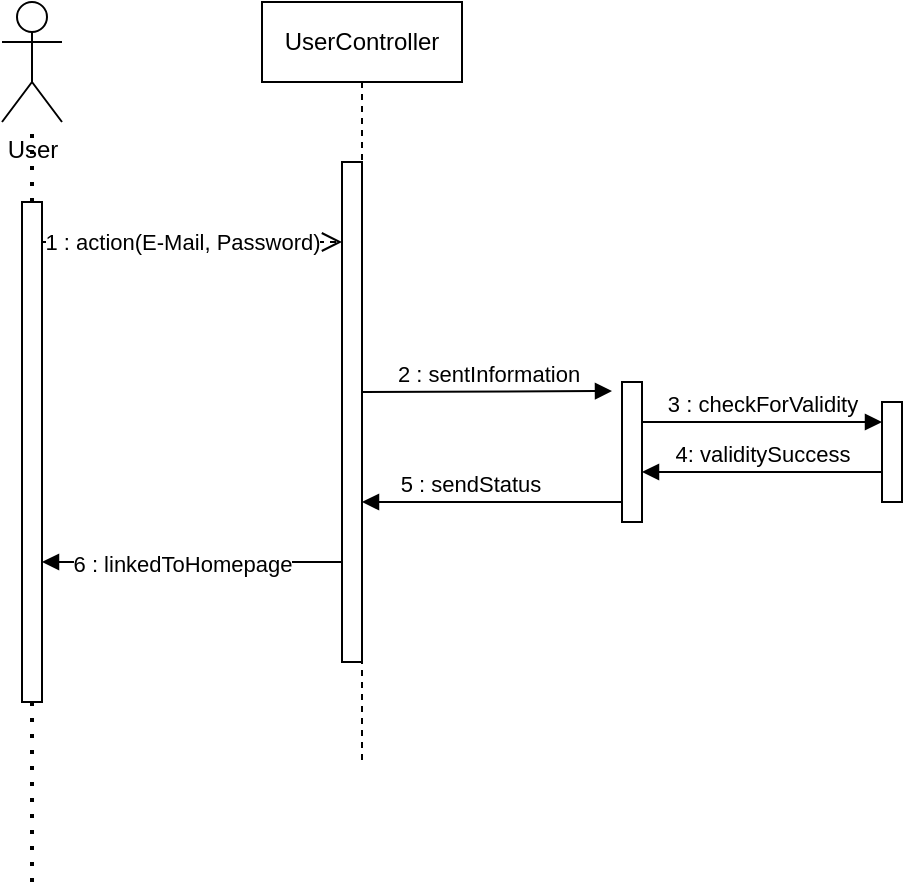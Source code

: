 <mxfile version="22.0.8" type="github">
  <diagram name="Page-1" id="2YBvvXClWsGukQMizWep">
    <mxGraphModel dx="521" dy="557" grid="1" gridSize="10" guides="1" tooltips="1" connect="1" arrows="1" fold="1" page="1" pageScale="1" pageWidth="850" pageHeight="1100" math="0" shadow="0">
      <root>
        <mxCell id="0" />
        <mxCell id="1" parent="0" />
        <mxCell id="aM9ryv3xv72pqoxQDRHE-1" value="UserController" style="shape=umlLifeline;perimeter=lifelinePerimeter;whiteSpace=wrap;html=1;container=0;dropTarget=0;collapsible=0;recursiveResize=0;outlineConnect=0;portConstraint=eastwest;newEdgeStyle={&quot;edgeStyle&quot;:&quot;elbowEdgeStyle&quot;,&quot;elbow&quot;:&quot;vertical&quot;,&quot;curved&quot;:0,&quot;rounded&quot;:0};" parent="1" vertex="1">
          <mxGeometry x="140" y="30" width="100" height="380" as="geometry" />
        </mxCell>
        <mxCell id="aM9ryv3xv72pqoxQDRHE-2" value="" style="html=1;points=[];perimeter=orthogonalPerimeter;outlineConnect=0;targetShapes=umlLifeline;portConstraint=eastwest;newEdgeStyle={&quot;edgeStyle&quot;:&quot;elbowEdgeStyle&quot;,&quot;elbow&quot;:&quot;vertical&quot;,&quot;curved&quot;:0,&quot;rounded&quot;:0};" parent="aM9ryv3xv72pqoxQDRHE-1" vertex="1">
          <mxGeometry x="40" y="80" width="10" height="250" as="geometry" />
        </mxCell>
        <mxCell id="aM9ryv3xv72pqoxQDRHE-7" value="2 : sentInformation" style="html=1;verticalAlign=bottom;endArrow=block;edgeStyle=elbowEdgeStyle;elbow=vertical;curved=0;rounded=0;" parent="1" edge="1">
          <mxGeometry relative="1" as="geometry">
            <mxPoint x="190" y="225" as="sourcePoint" />
            <Array as="points">
              <mxPoint x="230" y="224.5" />
            </Array>
            <mxPoint x="315" y="224.5" as="targetPoint" />
          </mxGeometry>
        </mxCell>
        <mxCell id="aM9ryv3xv72pqoxQDRHE-9" value="5 : sendStatus" style="html=1;verticalAlign=bottom;endArrow=block;edgeStyle=elbowEdgeStyle;elbow=vertical;curved=0;rounded=0;" parent="1" edge="1">
          <mxGeometry x="0.172" relative="1" as="geometry">
            <mxPoint x="320" y="280" as="sourcePoint" />
            <Array as="points">
              <mxPoint x="235" y="280" />
            </Array>
            <mxPoint x="190" y="280" as="targetPoint" />
            <mxPoint as="offset" />
          </mxGeometry>
        </mxCell>
        <mxCell id="9yn4F0eD2u_XBAn932FD-1" value="User" style="shape=umlActor;verticalLabelPosition=bottom;verticalAlign=top;html=1;outlineConnect=0;" parent="1" vertex="1">
          <mxGeometry x="10" y="30" width="30" height="60" as="geometry" />
        </mxCell>
        <mxCell id="9yn4F0eD2u_XBAn932FD-7" value="" style="html=1;points=[];perimeter=orthogonalPerimeter;outlineConnect=0;targetShapes=umlLifeline;portConstraint=eastwest;newEdgeStyle={&quot;edgeStyle&quot;:&quot;elbowEdgeStyle&quot;,&quot;elbow&quot;:&quot;vertical&quot;,&quot;curved&quot;:0,&quot;rounded&quot;:0};" parent="1" vertex="1">
          <mxGeometry x="20" y="130" width="10" height="250" as="geometry" />
        </mxCell>
        <mxCell id="9yn4F0eD2u_XBAn932FD-8" value="&amp;nbsp;" style="html=1;verticalAlign=bottom;endArrow=open;dashed=1;endSize=8;edgeStyle=elbowEdgeStyle;elbow=vertical;curved=0;rounded=0;" parent="1" target="aM9ryv3xv72pqoxQDRHE-2" edge="1">
          <mxGeometry x="0.067" relative="1" as="geometry">
            <mxPoint x="140" y="150" as="targetPoint" />
            <Array as="points">
              <mxPoint x="80" y="150" />
            </Array>
            <mxPoint x="30" y="150" as="sourcePoint" />
            <mxPoint as="offset" />
          </mxGeometry>
        </mxCell>
        <mxCell id="OAs74lxDxo9DAn8bTuyO-1" value="1 : action(E-Mail, Password)" style="edgeLabel;html=1;align=center;verticalAlign=middle;resizable=0;points=[];" vertex="1" connectable="0" parent="9yn4F0eD2u_XBAn932FD-8">
          <mxGeometry x="-0.48" y="3" relative="1" as="geometry">
            <mxPoint x="31" y="3" as="offset" />
          </mxGeometry>
        </mxCell>
        <mxCell id="9yn4F0eD2u_XBAn932FD-12" value="" style="endArrow=none;dashed=1;html=1;dashPattern=1 3;strokeWidth=2;rounded=0;" parent="1" source="9yn4F0eD2u_XBAn932FD-7" target="9yn4F0eD2u_XBAn932FD-1" edge="1">
          <mxGeometry width="50" height="50" relative="1" as="geometry">
            <mxPoint x="160" y="230" as="sourcePoint" />
            <mxPoint x="210" y="180" as="targetPoint" />
            <Array as="points" />
          </mxGeometry>
        </mxCell>
        <mxCell id="9yn4F0eD2u_XBAn932FD-14" value="" style="endArrow=none;dashed=1;html=1;dashPattern=1 3;strokeWidth=2;rounded=0;" parent="1" target="9yn4F0eD2u_XBAn932FD-7" edge="1">
          <mxGeometry width="50" height="50" relative="1" as="geometry">
            <mxPoint x="25" y="470" as="sourcePoint" />
            <mxPoint x="210" y="180" as="targetPoint" />
          </mxGeometry>
        </mxCell>
        <mxCell id="9yn4F0eD2u_XBAn932FD-18" value="3 : checkForValidity" style="html=1;verticalAlign=bottom;endArrow=block;edgeStyle=elbowEdgeStyle;elbow=vertical;curved=0;rounded=0;" parent="1" edge="1">
          <mxGeometry relative="1" as="geometry">
            <mxPoint x="330" y="240" as="sourcePoint" />
            <Array as="points">
              <mxPoint x="400" y="240" />
            </Array>
            <mxPoint x="450" y="240" as="targetPoint" />
          </mxGeometry>
        </mxCell>
        <mxCell id="9yn4F0eD2u_XBAn932FD-19" value="4: validitySuccess" style="html=1;verticalAlign=bottom;endArrow=block;edgeStyle=elbowEdgeStyle;elbow=vertical;curved=0;rounded=0;" parent="1" source="9yn4F0eD2u_XBAn932FD-22" target="9yn4F0eD2u_XBAn932FD-23" edge="1">
          <mxGeometry relative="1" as="geometry">
            <mxPoint x="440" y="270" as="sourcePoint" />
            <Array as="points">
              <mxPoint x="370" y="265" />
            </Array>
            <mxPoint x="340" y="265" as="targetPoint" />
          </mxGeometry>
        </mxCell>
        <mxCell id="9yn4F0eD2u_XBAn932FD-23" value="" style="html=1;points=[];perimeter=orthogonalPerimeter;outlineConnect=0;targetShapes=umlLifeline;portConstraint=eastwest;newEdgeStyle={&quot;edgeStyle&quot;:&quot;elbowEdgeStyle&quot;,&quot;elbow&quot;:&quot;vertical&quot;,&quot;curved&quot;:0,&quot;rounded&quot;:0};" parent="1" vertex="1">
          <mxGeometry x="320" y="220" width="10" height="70" as="geometry" />
        </mxCell>
        <mxCell id="9yn4F0eD2u_XBAn932FD-22" value="" style="html=1;points=[];perimeter=orthogonalPerimeter;outlineConnect=0;targetShapes=umlLifeline;portConstraint=eastwest;newEdgeStyle={&quot;edgeStyle&quot;:&quot;elbowEdgeStyle&quot;,&quot;elbow&quot;:&quot;vertical&quot;,&quot;curved&quot;:0,&quot;rounded&quot;:0};" parent="1" vertex="1">
          <mxGeometry x="450" y="230" width="10" height="50" as="geometry" />
        </mxCell>
        <mxCell id="9yn4F0eD2u_XBAn932FD-26" value="6 : linkedToHomepage" style="html=1;verticalAlign=bottom;endArrow=block;edgeStyle=elbowEdgeStyle;elbow=vertical;curved=0;rounded=0;" parent="1" edge="1" target="9yn4F0eD2u_XBAn932FD-7" source="aM9ryv3xv72pqoxQDRHE-2">
          <mxGeometry x="0.067" y="10" relative="1" as="geometry">
            <mxPoint x="180" y="290" as="sourcePoint" />
            <Array as="points">
              <mxPoint x="110" y="310" />
            </Array>
            <mxPoint x="30" y="290" as="targetPoint" />
            <mxPoint as="offset" />
          </mxGeometry>
        </mxCell>
      </root>
    </mxGraphModel>
  </diagram>
</mxfile>
